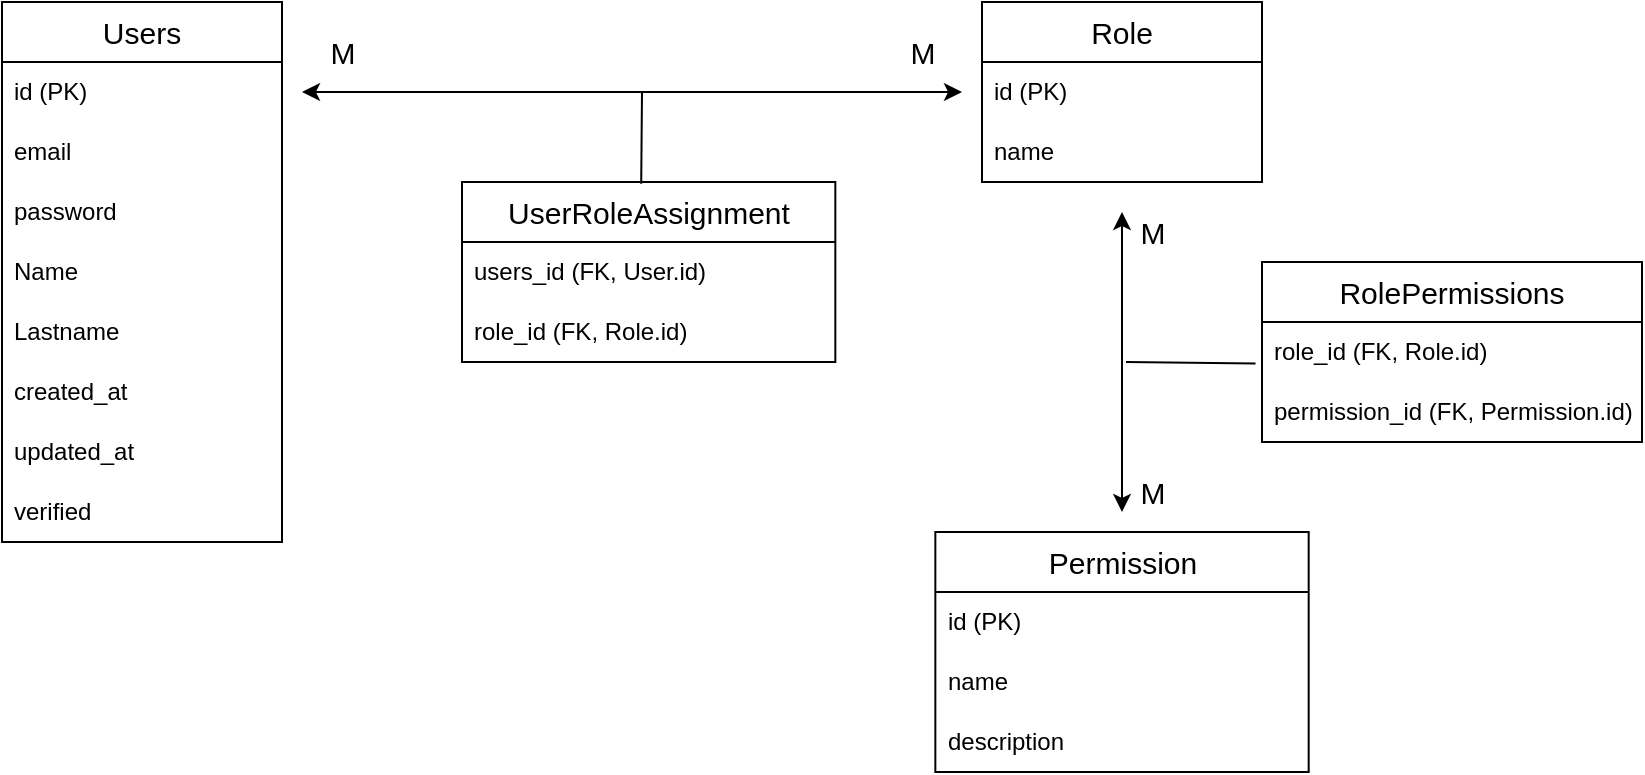 <mxfile version="20.8.16" type="device"><diagram name="Página-1" id="5JbE0YPwjtw_ZdSgKkAG"><mxGraphModel dx="913" dy="-1072" grid="1" gridSize="10" guides="1" tooltips="1" connect="1" arrows="1" fold="1" page="1" pageScale="1" pageWidth="1169" pageHeight="827" math="0" shadow="0"><root><mxCell id="0"/><mxCell id="1" parent="0"/><mxCell id="_2K2jgz-c4vT5hZxuE_W-1" value="Users" style="swimlane;fontStyle=0;childLayout=stackLayout;horizontal=1;startSize=30;horizontalStack=0;resizeParent=1;resizeParentMax=0;resizeLast=0;collapsible=1;marginBottom=0;whiteSpace=wrap;html=1;fontSize=15;" vertex="1" parent="1"><mxGeometry x="250" y="1860" width="140" height="270" as="geometry"/></mxCell><mxCell id="_2K2jgz-c4vT5hZxuE_W-2" value="id (PK)" style="text;strokeColor=none;fillColor=none;align=left;verticalAlign=middle;spacingLeft=4;spacingRight=4;overflow=hidden;points=[[0,0.5],[1,0.5]];portConstraint=eastwest;rotatable=0;whiteSpace=wrap;html=1;" vertex="1" parent="_2K2jgz-c4vT5hZxuE_W-1"><mxGeometry y="30" width="140" height="30" as="geometry"/></mxCell><mxCell id="_2K2jgz-c4vT5hZxuE_W-3" value="email" style="text;strokeColor=none;fillColor=none;align=left;verticalAlign=middle;spacingLeft=4;spacingRight=4;overflow=hidden;points=[[0,0.5],[1,0.5]];portConstraint=eastwest;rotatable=0;whiteSpace=wrap;html=1;" vertex="1" parent="_2K2jgz-c4vT5hZxuE_W-1"><mxGeometry y="60" width="140" height="30" as="geometry"/></mxCell><mxCell id="_2K2jgz-c4vT5hZxuE_W-4" value="password" style="text;strokeColor=none;fillColor=none;align=left;verticalAlign=middle;spacingLeft=4;spacingRight=4;overflow=hidden;points=[[0,0.5],[1,0.5]];portConstraint=eastwest;rotatable=0;whiteSpace=wrap;html=1;" vertex="1" parent="_2K2jgz-c4vT5hZxuE_W-1"><mxGeometry y="90" width="140" height="30" as="geometry"/></mxCell><mxCell id="_2K2jgz-c4vT5hZxuE_W-6" value="Name" style="text;strokeColor=none;fillColor=none;align=left;verticalAlign=middle;spacingLeft=4;spacingRight=4;overflow=hidden;points=[[0,0.5],[1,0.5]];portConstraint=eastwest;rotatable=0;whiteSpace=wrap;html=1;" vertex="1" parent="_2K2jgz-c4vT5hZxuE_W-1"><mxGeometry y="120" width="140" height="30" as="geometry"/></mxCell><mxCell id="_2K2jgz-c4vT5hZxuE_W-7" value="Lastname" style="text;strokeColor=none;fillColor=none;align=left;verticalAlign=middle;spacingLeft=4;spacingRight=4;overflow=hidden;points=[[0,0.5],[1,0.5]];portConstraint=eastwest;rotatable=0;whiteSpace=wrap;html=1;" vertex="1" parent="_2K2jgz-c4vT5hZxuE_W-1"><mxGeometry y="150" width="140" height="30" as="geometry"/></mxCell><mxCell id="_2K2jgz-c4vT5hZxuE_W-8" value="created_at" style="text;strokeColor=none;fillColor=none;align=left;verticalAlign=middle;spacingLeft=4;spacingRight=4;overflow=hidden;points=[[0,0.5],[1,0.5]];portConstraint=eastwest;rotatable=0;whiteSpace=wrap;html=1;" vertex="1" parent="_2K2jgz-c4vT5hZxuE_W-1"><mxGeometry y="180" width="140" height="30" as="geometry"/></mxCell><mxCell id="_2K2jgz-c4vT5hZxuE_W-9" value="updated_at" style="text;strokeColor=none;fillColor=none;align=left;verticalAlign=middle;spacingLeft=4;spacingRight=4;overflow=hidden;points=[[0,0.5],[1,0.5]];portConstraint=eastwest;rotatable=0;whiteSpace=wrap;html=1;" vertex="1" parent="_2K2jgz-c4vT5hZxuE_W-1"><mxGeometry y="210" width="140" height="30" as="geometry"/></mxCell><mxCell id="_2K2jgz-c4vT5hZxuE_W-37" value="verified" style="text;strokeColor=none;fillColor=none;align=left;verticalAlign=middle;spacingLeft=4;spacingRight=4;overflow=hidden;points=[[0,0.5],[1,0.5]];portConstraint=eastwest;rotatable=0;whiteSpace=wrap;html=1;" vertex="1" parent="_2K2jgz-c4vT5hZxuE_W-1"><mxGeometry y="240" width="140" height="30" as="geometry"/></mxCell><mxCell id="_2K2jgz-c4vT5hZxuE_W-10" value="Role" style="swimlane;fontStyle=0;childLayout=stackLayout;horizontal=1;startSize=30;horizontalStack=0;resizeParent=1;resizeParentMax=0;resizeLast=0;collapsible=1;marginBottom=0;whiteSpace=wrap;html=1;fontSize=15;" vertex="1" parent="1"><mxGeometry x="740" y="1860" width="140" height="90" as="geometry"/></mxCell><mxCell id="_2K2jgz-c4vT5hZxuE_W-11" value="id (PK)" style="text;strokeColor=none;fillColor=none;align=left;verticalAlign=middle;spacingLeft=4;spacingRight=4;overflow=hidden;points=[[0,0.5],[1,0.5]];portConstraint=eastwest;rotatable=0;whiteSpace=wrap;html=1;" vertex="1" parent="_2K2jgz-c4vT5hZxuE_W-10"><mxGeometry y="30" width="140" height="30" as="geometry"/></mxCell><mxCell id="_2K2jgz-c4vT5hZxuE_W-12" value="name" style="text;strokeColor=none;fillColor=none;align=left;verticalAlign=middle;spacingLeft=4;spacingRight=4;overflow=hidden;points=[[0,0.5],[1,0.5]];portConstraint=eastwest;rotatable=0;whiteSpace=wrap;html=1;" vertex="1" parent="_2K2jgz-c4vT5hZxuE_W-10"><mxGeometry y="60" width="140" height="30" as="geometry"/></mxCell><mxCell id="_2K2jgz-c4vT5hZxuE_W-18" value="UserRoleAssignment" style="swimlane;fontStyle=0;childLayout=stackLayout;horizontal=1;startSize=30;horizontalStack=0;resizeParent=1;resizeParentMax=0;resizeLast=0;collapsible=1;marginBottom=0;whiteSpace=wrap;html=1;fontSize=15;" vertex="1" parent="1"><mxGeometry x="480" y="1950" width="186.67" height="90" as="geometry"/></mxCell><mxCell id="_2K2jgz-c4vT5hZxuE_W-19" value="users_id (FK, User.id)" style="text;strokeColor=none;fillColor=none;align=left;verticalAlign=middle;spacingLeft=4;spacingRight=4;overflow=hidden;points=[[0,0.5],[1,0.5]];portConstraint=eastwest;rotatable=0;whiteSpace=wrap;html=1;" vertex="1" parent="_2K2jgz-c4vT5hZxuE_W-18"><mxGeometry y="30" width="186.67" height="30" as="geometry"/></mxCell><mxCell id="_2K2jgz-c4vT5hZxuE_W-20" value="role_id (FK, Role.id)" style="text;strokeColor=none;fillColor=none;align=left;verticalAlign=middle;spacingLeft=4;spacingRight=4;overflow=hidden;points=[[0,0.5],[1,0.5]];portConstraint=eastwest;rotatable=0;whiteSpace=wrap;html=1;" vertex="1" parent="_2K2jgz-c4vT5hZxuE_W-18"><mxGeometry y="60" width="186.67" height="30" as="geometry"/></mxCell><mxCell id="_2K2jgz-c4vT5hZxuE_W-21" value="Permission" style="swimlane;fontStyle=0;childLayout=stackLayout;horizontal=1;startSize=30;horizontalStack=0;resizeParent=1;resizeParentMax=0;resizeLast=0;collapsible=1;marginBottom=0;whiteSpace=wrap;html=1;fontSize=15;" vertex="1" parent="1"><mxGeometry x="716.67" y="2125" width="186.67" height="120" as="geometry"/></mxCell><mxCell id="_2K2jgz-c4vT5hZxuE_W-22" value="id (PK)" style="text;strokeColor=none;fillColor=none;align=left;verticalAlign=middle;spacingLeft=4;spacingRight=4;overflow=hidden;points=[[0,0.5],[1,0.5]];portConstraint=eastwest;rotatable=0;whiteSpace=wrap;html=1;" vertex="1" parent="_2K2jgz-c4vT5hZxuE_W-21"><mxGeometry y="30" width="186.67" height="30" as="geometry"/></mxCell><mxCell id="_2K2jgz-c4vT5hZxuE_W-23" value="name" style="text;strokeColor=none;fillColor=none;align=left;verticalAlign=middle;spacingLeft=4;spacingRight=4;overflow=hidden;points=[[0,0.5],[1,0.5]];portConstraint=eastwest;rotatable=0;whiteSpace=wrap;html=1;" vertex="1" parent="_2K2jgz-c4vT5hZxuE_W-21"><mxGeometry y="60" width="186.67" height="30" as="geometry"/></mxCell><mxCell id="_2K2jgz-c4vT5hZxuE_W-24" value="description" style="text;strokeColor=none;fillColor=none;align=left;verticalAlign=middle;spacingLeft=4;spacingRight=4;overflow=hidden;points=[[0,0.5],[1,0.5]];portConstraint=eastwest;rotatable=0;whiteSpace=wrap;html=1;" vertex="1" parent="_2K2jgz-c4vT5hZxuE_W-21"><mxGeometry y="90" width="186.67" height="30" as="geometry"/></mxCell><mxCell id="_2K2jgz-c4vT5hZxuE_W-26" value="" style="endArrow=classic;startArrow=classic;html=1;rounded=0;fontSize=15;" edge="1" parent="1"><mxGeometry width="50" height="50" relative="1" as="geometry"><mxPoint x="810" y="2115" as="sourcePoint"/><mxPoint x="810" y="1965" as="targetPoint"/></mxGeometry></mxCell><mxCell id="_2K2jgz-c4vT5hZxuE_W-27" value="M" style="text;html=1;align=center;verticalAlign=middle;resizable=0;points=[];autosize=1;strokeColor=none;fillColor=none;fontSize=15;" vertex="1" parent="1"><mxGeometry x="805" y="1960" width="40" height="30" as="geometry"/></mxCell><mxCell id="_2K2jgz-c4vT5hZxuE_W-28" value="M" style="text;html=1;align=center;verticalAlign=middle;resizable=0;points=[];autosize=1;strokeColor=none;fillColor=none;fontSize=15;" vertex="1" parent="1"><mxGeometry x="805" y="2090" width="40" height="30" as="geometry"/></mxCell><mxCell id="_2K2jgz-c4vT5hZxuE_W-29" value="" style="endArrow=classic;startArrow=classic;html=1;rounded=0;fontSize=15;" edge="1" parent="1"><mxGeometry width="50" height="50" relative="1" as="geometry"><mxPoint x="400" y="1905" as="sourcePoint"/><mxPoint x="730" y="1905" as="targetPoint"/></mxGeometry></mxCell><mxCell id="_2K2jgz-c4vT5hZxuE_W-30" value="M" style="text;html=1;align=center;verticalAlign=middle;resizable=0;points=[];autosize=1;strokeColor=none;fillColor=none;fontSize=15;" vertex="1" parent="1"><mxGeometry x="400" y="1870" width="40" height="30" as="geometry"/></mxCell><mxCell id="_2K2jgz-c4vT5hZxuE_W-31" value="M" style="text;html=1;align=center;verticalAlign=middle;resizable=0;points=[];autosize=1;strokeColor=none;fillColor=none;fontSize=15;" vertex="1" parent="1"><mxGeometry x="690" y="1870" width="40" height="30" as="geometry"/></mxCell><mxCell id="_2K2jgz-c4vT5hZxuE_W-33" value="" style="endArrow=none;html=1;rounded=0;fontSize=15;exitX=0.48;exitY=0.01;exitDx=0;exitDy=0;exitPerimeter=0;" edge="1" parent="1" source="_2K2jgz-c4vT5hZxuE_W-18"><mxGeometry width="50" height="50" relative="1" as="geometry"><mxPoint x="560" y="1955" as="sourcePoint"/><mxPoint x="570" y="1905" as="targetPoint"/></mxGeometry></mxCell><mxCell id="_2K2jgz-c4vT5hZxuE_W-34" value="RolePermissions" style="swimlane;fontStyle=0;childLayout=stackLayout;horizontal=1;startSize=30;horizontalStack=0;resizeParent=1;resizeParentMax=0;resizeLast=0;collapsible=1;marginBottom=0;whiteSpace=wrap;html=1;fontSize=15;" vertex="1" parent="1"><mxGeometry x="880" y="1990" width="190" height="90" as="geometry"/></mxCell><mxCell id="_2K2jgz-c4vT5hZxuE_W-36" value="role_id (FK, Role.id)" style="text;strokeColor=none;fillColor=none;align=left;verticalAlign=middle;spacingLeft=4;spacingRight=4;overflow=hidden;points=[[0,0.5],[1,0.5]];portConstraint=eastwest;rotatable=0;whiteSpace=wrap;html=1;" vertex="1" parent="_2K2jgz-c4vT5hZxuE_W-34"><mxGeometry y="30" width="190" height="30" as="geometry"/></mxCell><mxCell id="_2K2jgz-c4vT5hZxuE_W-35" value="permission_id (FK, Permission.id)" style="text;strokeColor=none;fillColor=none;align=left;verticalAlign=middle;spacingLeft=4;spacingRight=4;overflow=hidden;points=[[0,0.5],[1,0.5]];portConstraint=eastwest;rotatable=0;whiteSpace=wrap;html=1;" vertex="1" parent="_2K2jgz-c4vT5hZxuE_W-34"><mxGeometry y="60" width="190" height="30" as="geometry"/></mxCell><mxCell id="_2K2jgz-c4vT5hZxuE_W-38" value="" style="endArrow=none;html=1;rounded=0;fontSize=15;entryX=-0.017;entryY=0.69;entryDx=0;entryDy=0;entryPerimeter=0;" edge="1" parent="1" target="_2K2jgz-c4vT5hZxuE_W-36"><mxGeometry width="50" height="50" relative="1" as="geometry"><mxPoint x="812" y="2040" as="sourcePoint"/><mxPoint x="844.68" y="2010" as="targetPoint"/></mxGeometry></mxCell></root></mxGraphModel></diagram></mxfile>